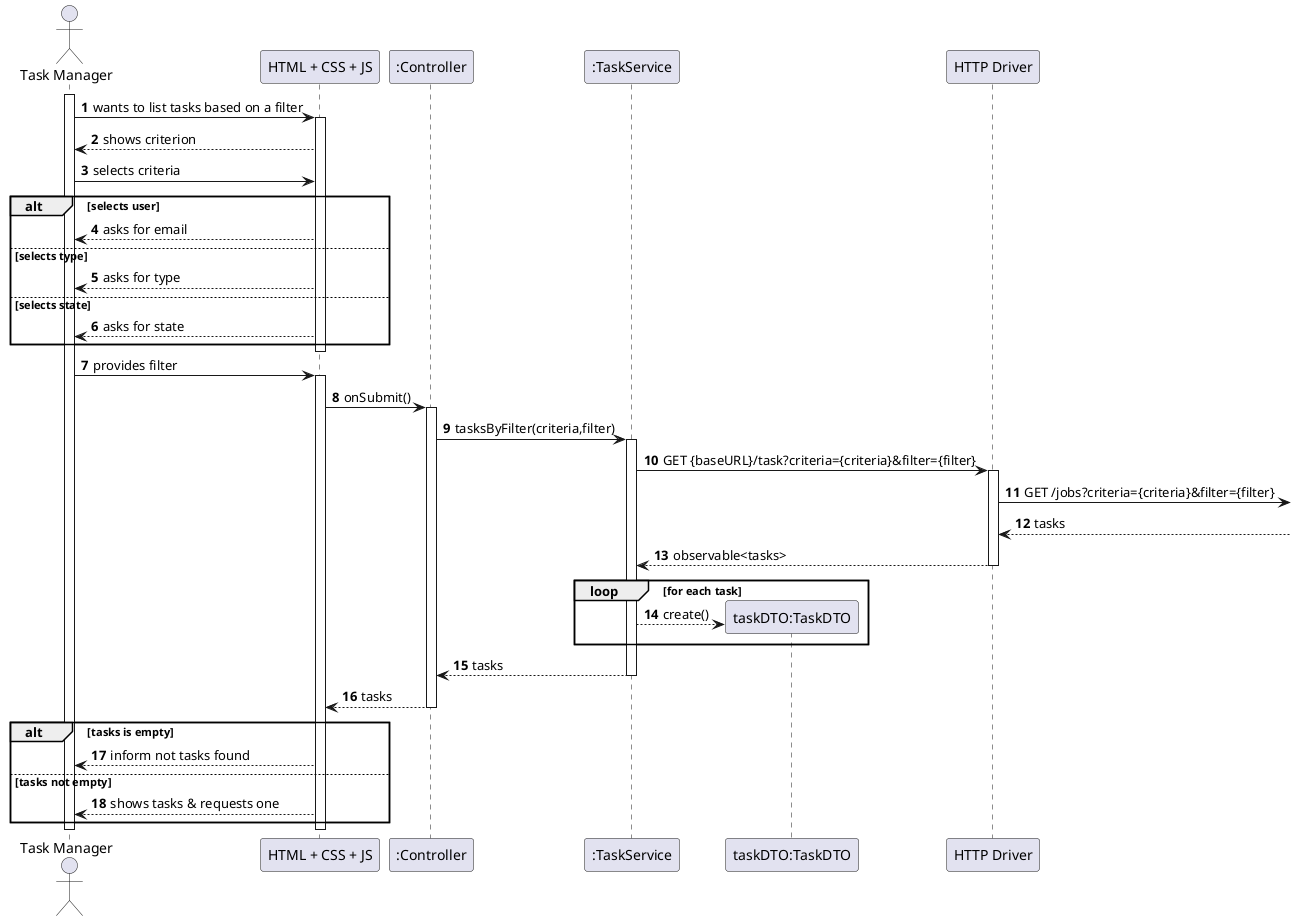 @startuml
autonumber

actor "Task Manager" as usr

participant "HTML + CSS + JS" as view
participant ":Controller" as ctrl

participant ":TaskService" as svc

participant "taskDTO:TaskDTO" as dto

participant "HTTP Driver" as http


activate usr
    usr -> view : wants to list tasks based on a filter
    activate view
        usr <-- view: shows criterion
        usr -> view: selects criteria
        alt selects user
            usr <-- view : asks for email
        else selects type
            usr <-- view : asks for type
         else selects state
            usr <-- view : asks for state
            end
    deactivate view
        usr -> view : provides filter
    activate view
        view -> ctrl : onSubmit()
        activate ctrl
            ctrl -> svc : tasksByFilter(criteria,filter)

            activate svc
                svc -> http : GET {baseURL}/task?criteria={criteria}&filter={filter}

                activate http
                    http ->] : GET /jobs?criteria={criteria}&filter={filter}

                    http <--] : tasks
                    http --> svc : observable<tasks>
                deactivate http

                loop for each task
                    svc --> dto** : create()
                end

                svc --> ctrl : tasks
            deactivate svc

            ctrl --> view : tasks
        deactivate ctrl

        alt tasks is empty
            view --> usr : inform not tasks found
        else tasks not empty
            view --> usr : shows tasks & requests one
        end
    deactivate view
deactivate usr



@enduml

